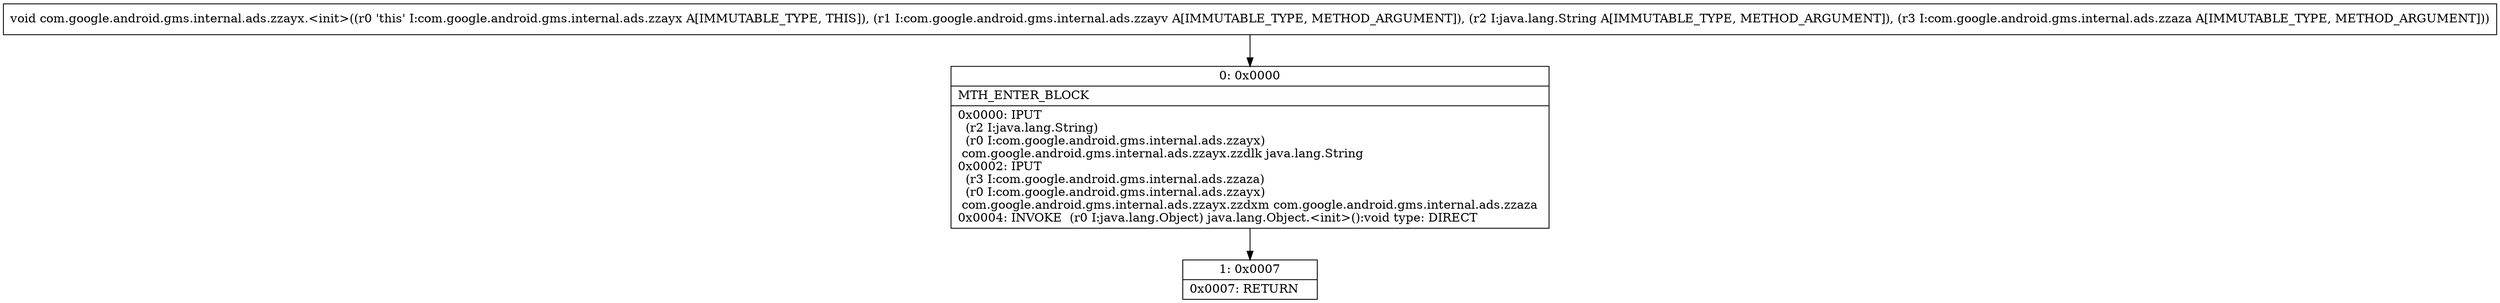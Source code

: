 digraph "CFG forcom.google.android.gms.internal.ads.zzayx.\<init\>(Lcom\/google\/android\/gms\/internal\/ads\/zzayv;Ljava\/lang\/String;Lcom\/google\/android\/gms\/internal\/ads\/zzaza;)V" {
Node_0 [shape=record,label="{0\:\ 0x0000|MTH_ENTER_BLOCK\l|0x0000: IPUT  \l  (r2 I:java.lang.String)\l  (r0 I:com.google.android.gms.internal.ads.zzayx)\l com.google.android.gms.internal.ads.zzayx.zzdlk java.lang.String \l0x0002: IPUT  \l  (r3 I:com.google.android.gms.internal.ads.zzaza)\l  (r0 I:com.google.android.gms.internal.ads.zzayx)\l com.google.android.gms.internal.ads.zzayx.zzdxm com.google.android.gms.internal.ads.zzaza \l0x0004: INVOKE  (r0 I:java.lang.Object) java.lang.Object.\<init\>():void type: DIRECT \l}"];
Node_1 [shape=record,label="{1\:\ 0x0007|0x0007: RETURN   \l}"];
MethodNode[shape=record,label="{void com.google.android.gms.internal.ads.zzayx.\<init\>((r0 'this' I:com.google.android.gms.internal.ads.zzayx A[IMMUTABLE_TYPE, THIS]), (r1 I:com.google.android.gms.internal.ads.zzayv A[IMMUTABLE_TYPE, METHOD_ARGUMENT]), (r2 I:java.lang.String A[IMMUTABLE_TYPE, METHOD_ARGUMENT]), (r3 I:com.google.android.gms.internal.ads.zzaza A[IMMUTABLE_TYPE, METHOD_ARGUMENT])) }"];
MethodNode -> Node_0;
Node_0 -> Node_1;
}

